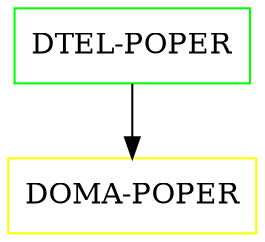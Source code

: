 digraph G {
  "DTEL-POPER" [shape=box,color=green];
  "DOMA-POPER" [shape=box,color=yellow,URL="./DOMA_POPER.html"];
  "DTEL-POPER" -> "DOMA-POPER";
}
